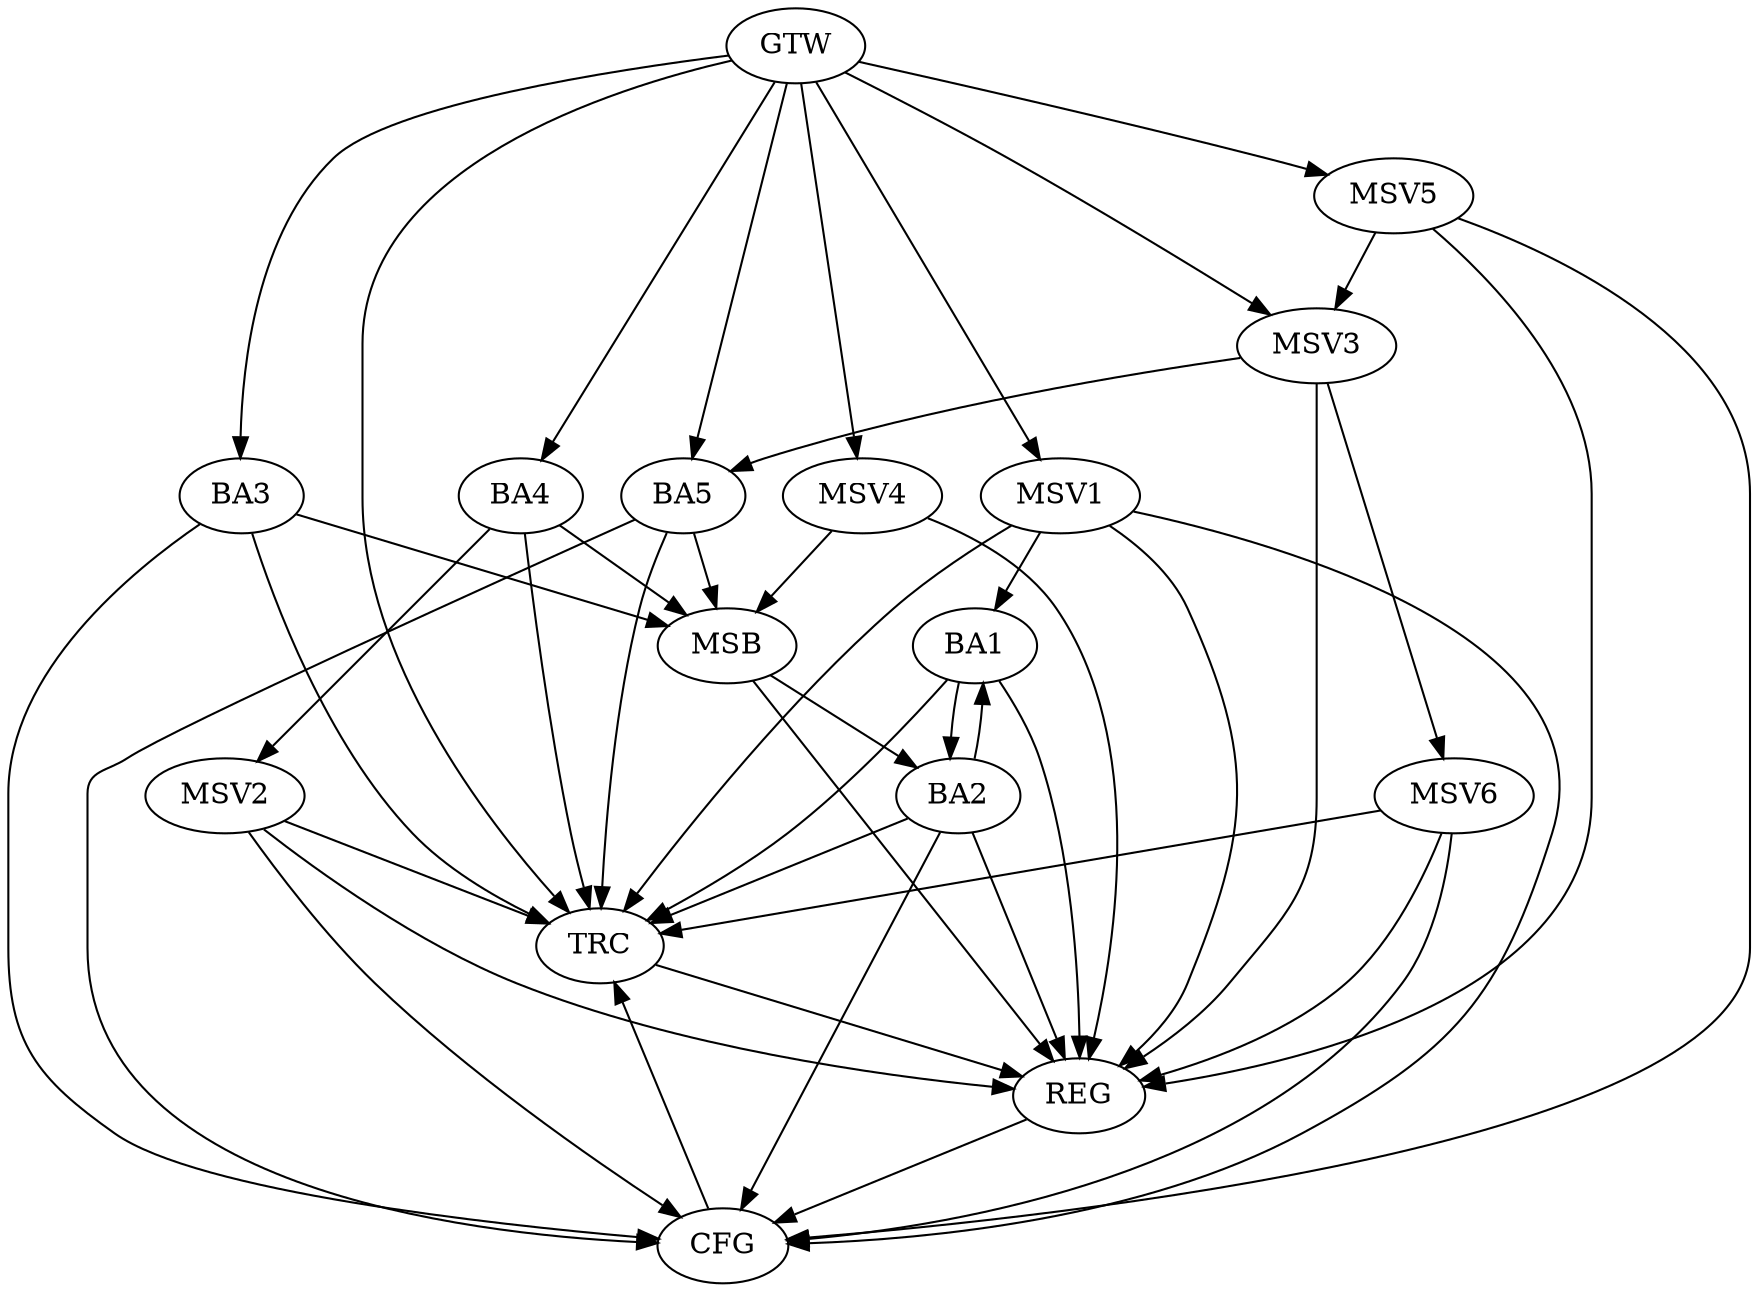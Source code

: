 strict digraph G {
  BA1 [ label="BA1" ];
  BA2 [ label="BA2" ];
  BA3 [ label="BA3" ];
  BA4 [ label="BA4" ];
  BA5 [ label="BA5" ];
  GTW [ label="GTW" ];
  REG [ label="REG" ];
  MSB [ label="MSB" ];
  CFG [ label="CFG" ];
  TRC [ label="TRC" ];
  MSV1 [ label="MSV1" ];
  MSV2 [ label="MSV2" ];
  MSV3 [ label="MSV3" ];
  MSV4 [ label="MSV4" ];
  MSV5 [ label="MSV5" ];
  MSV6 [ label="MSV6" ];
  BA1 -> BA2;
  BA2 -> BA1;
  GTW -> BA3;
  GTW -> BA4;
  GTW -> BA5;
  BA1 -> REG;
  BA2 -> REG;
  BA3 -> MSB;
  MSB -> BA2;
  MSB -> REG;
  BA4 -> MSB;
  BA5 -> MSB;
  BA5 -> CFG;
  BA3 -> CFG;
  BA2 -> CFG;
  REG -> CFG;
  BA1 -> TRC;
  BA2 -> TRC;
  BA3 -> TRC;
  BA4 -> TRC;
  BA5 -> TRC;
  GTW -> TRC;
  CFG -> TRC;
  TRC -> REG;
  MSV1 -> BA1;
  GTW -> MSV1;
  MSV1 -> REG;
  MSV1 -> TRC;
  MSV1 -> CFG;
  BA4 -> MSV2;
  MSV2 -> REG;
  MSV2 -> TRC;
  MSV2 -> CFG;
  MSV3 -> BA5;
  GTW -> MSV3;
  MSV3 -> REG;
  MSV4 -> MSB;
  GTW -> MSV4;
  MSV4 -> REG;
  MSV5 -> MSV3;
  GTW -> MSV5;
  MSV5 -> REG;
  MSV5 -> CFG;
  MSV3 -> MSV6;
  MSV6 -> REG;
  MSV6 -> TRC;
  MSV6 -> CFG;
}
